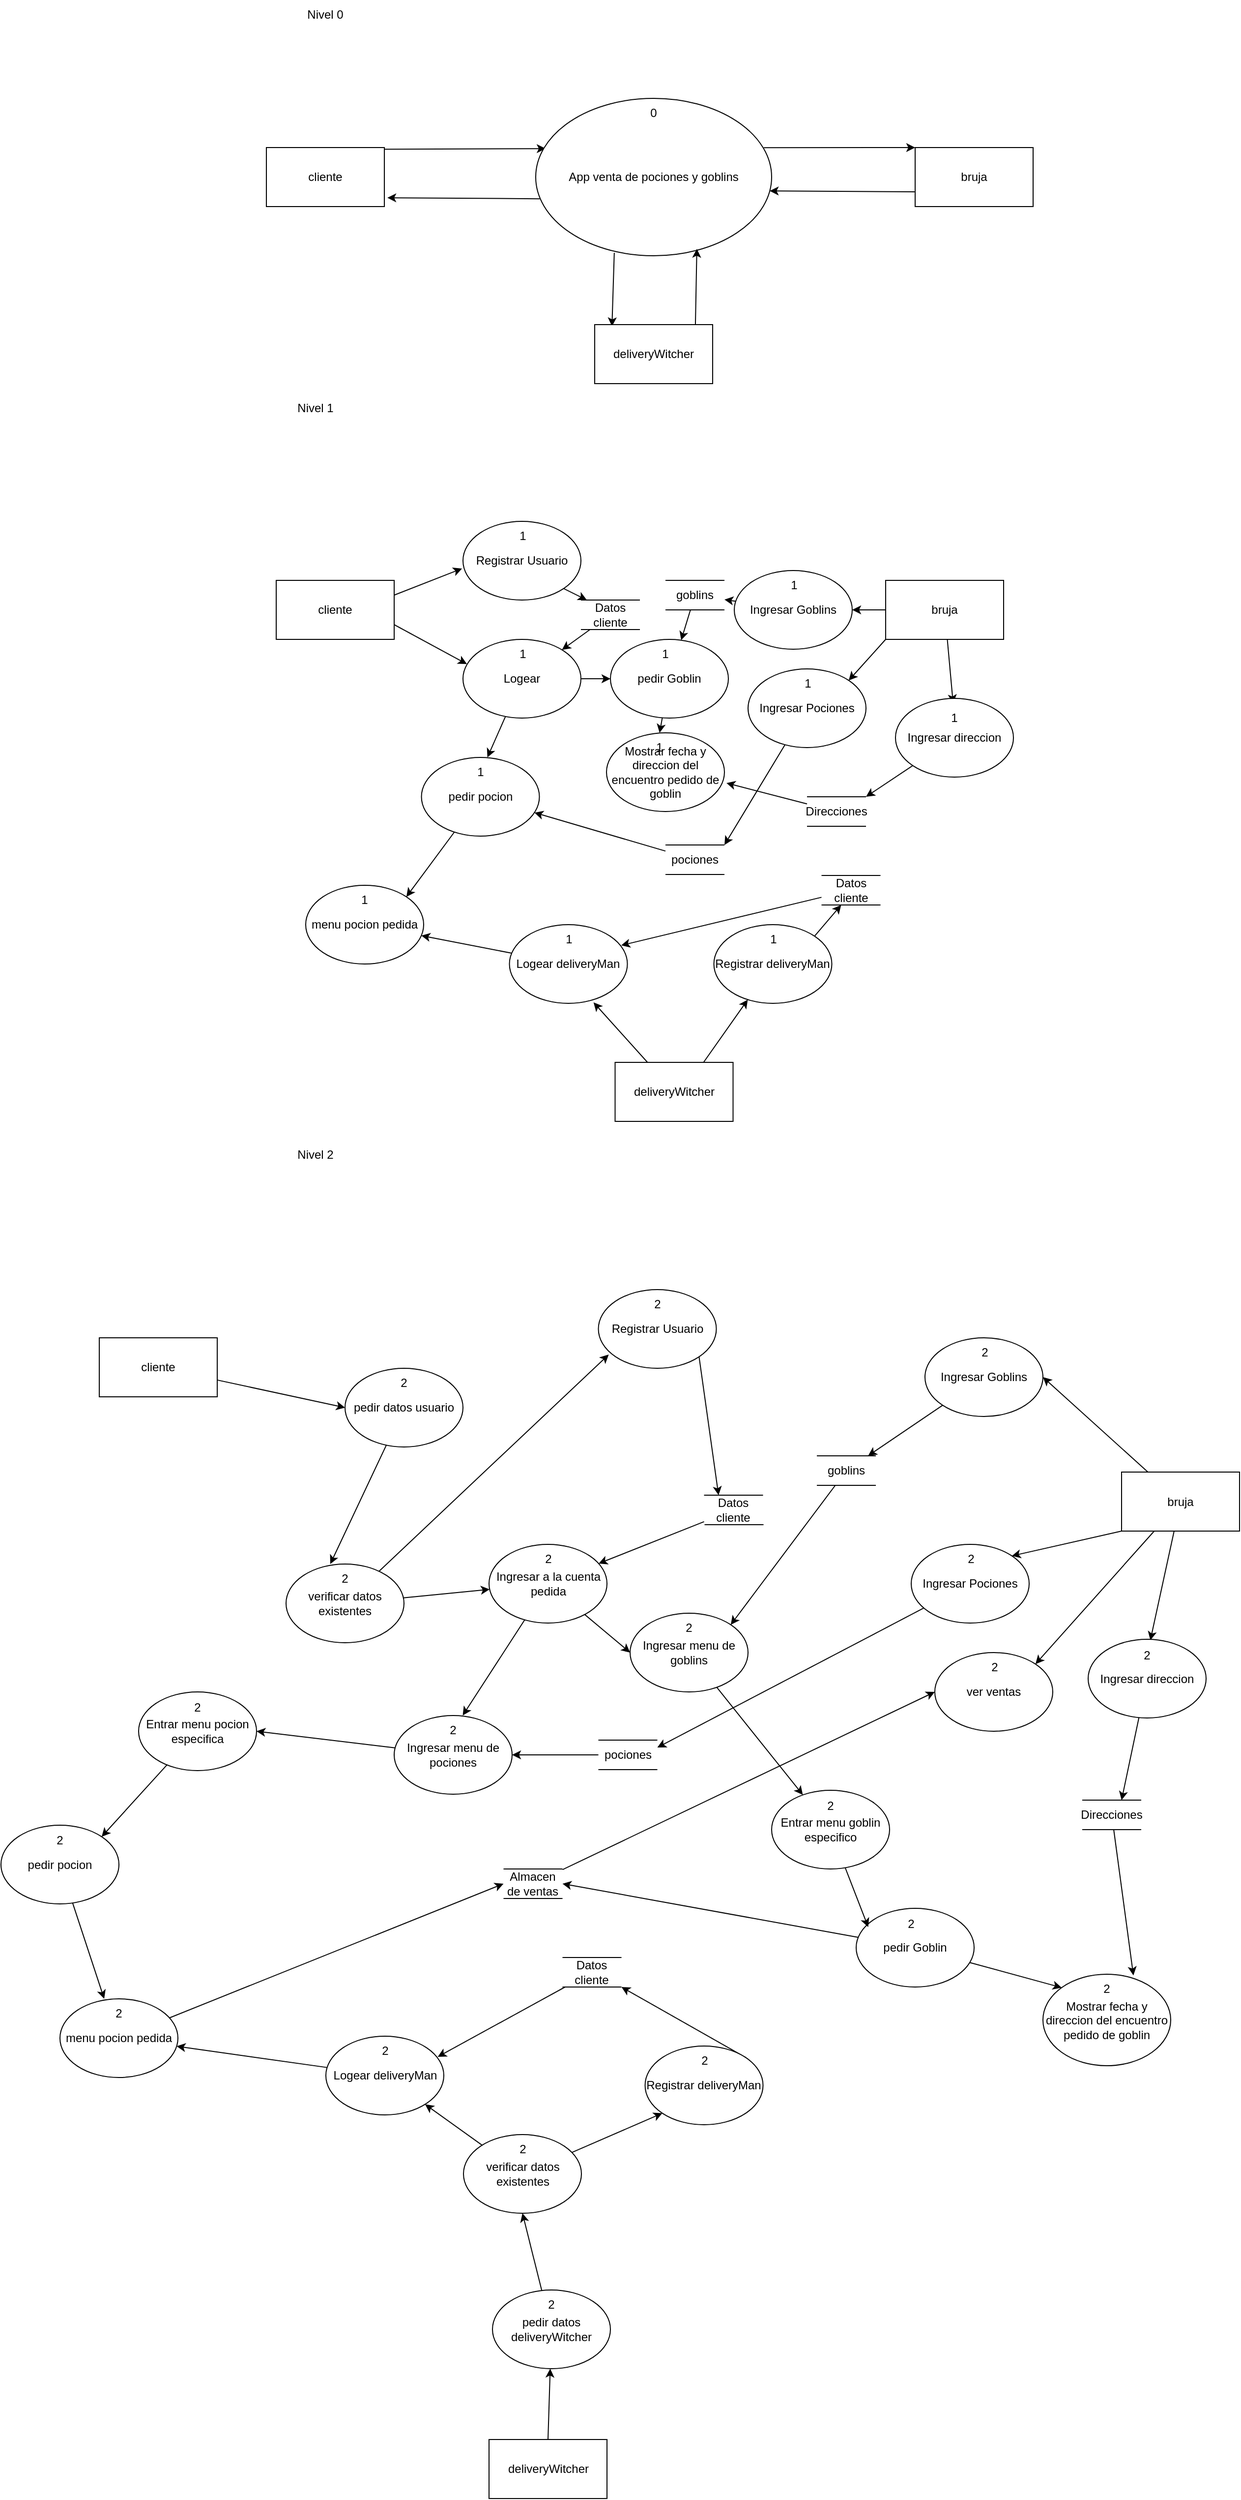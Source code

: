 <mxfile version="21.2.7" type="google">
  <diagram name="Página-1" id="naRKyLYHD9e2cEpr5YSD">
    <mxGraphModel grid="1" page="1" gridSize="10" guides="1" tooltips="1" connect="1" arrows="1" fold="1" pageScale="1" pageWidth="827" pageHeight="1169" math="0" shadow="0">
      <root>
        <mxCell id="0" />
        <mxCell id="1" parent="0" />
        <mxCell id="RkKNAKaTNYHvdlW9CVTC-5" style="rounded=0;orthogonalLoop=1;jettySize=auto;html=1;exitX=1;exitY=0;exitDx=0;exitDy=0;entryX=0.042;entryY=0.319;entryDx=0;entryDy=0;entryPerimeter=0;" edge="1" parent="1" target="RkKNAKaTNYHvdlW9CVTC-3">
          <mxGeometry relative="1" as="geometry">
            <mxPoint x="132.426" y="161.716" as="sourcePoint" />
          </mxGeometry>
        </mxCell>
        <mxCell id="RkKNAKaTNYHvdlW9CVTC-7" style="edgeStyle=none;rounded=0;orthogonalLoop=1;jettySize=auto;html=1;exitX=0.017;exitY=0.638;exitDx=0;exitDy=0;entryX=0.942;entryY=0.763;entryDx=0;entryDy=0;entryPerimeter=0;exitPerimeter=0;" edge="1" parent="1" source="RkKNAKaTNYHvdlW9CVTC-3">
          <mxGeometry relative="1" as="geometry">
            <mxPoint x="143.04" y="211.04" as="targetPoint" />
          </mxGeometry>
        </mxCell>
        <mxCell id="RkKNAKaTNYHvdlW9CVTC-14" style="edgeStyle=none;rounded=0;orthogonalLoop=1;jettySize=auto;html=1;exitX=0.333;exitY=0.981;exitDx=0;exitDy=0;entryX=0;entryY=0;entryDx=0;entryDy=0;exitPerimeter=0;" edge="1" parent="1" source="RkKNAKaTNYHvdlW9CVTC-3">
          <mxGeometry relative="1" as="geometry">
            <mxPoint x="371.574" y="341.716" as="targetPoint" />
          </mxGeometry>
        </mxCell>
        <mxCell id="RkKNAKaTNYHvdlW9CVTC-3" value="App venta de pociones y goblins" style="ellipse;whiteSpace=wrap;html=1;" vertex="1" parent="1">
          <mxGeometry x="294" y="110" width="240" height="160" as="geometry" />
        </mxCell>
        <mxCell id="RkKNAKaTNYHvdlW9CVTC-4" value="0" style="text;html=1;strokeColor=none;fillColor=none;align=center;verticalAlign=middle;whiteSpace=wrap;rounded=0;" vertex="1" parent="1">
          <mxGeometry x="384" y="110" width="60" height="30" as="geometry" />
        </mxCell>
        <mxCell id="RkKNAKaTNYHvdlW9CVTC-9" style="rounded=0;orthogonalLoop=1;jettySize=auto;html=1;entryX=0;entryY=0;entryDx=0;entryDy=0;exitX=0.967;exitY=0.313;exitDx=0;exitDy=0;exitPerimeter=0;" edge="1" parent="1" source="RkKNAKaTNYHvdlW9CVTC-3" target="RkKNAKaTNYHvdlW9CVTC-17">
          <mxGeometry relative="1" as="geometry">
            <mxPoint x="530" y="162" as="sourcePoint" />
            <mxPoint x="697.574" y="161.716" as="targetPoint" />
          </mxGeometry>
        </mxCell>
        <mxCell id="RkKNAKaTNYHvdlW9CVTC-10" style="edgeStyle=none;rounded=0;orthogonalLoop=1;jettySize=auto;html=1;exitX=0;exitY=0.75;exitDx=0;exitDy=0;entryX=0.992;entryY=0.588;entryDx=0;entryDy=0;entryPerimeter=0;" edge="1" parent="1" source="RkKNAKaTNYHvdlW9CVTC-17" target="RkKNAKaTNYHvdlW9CVTC-3">
          <mxGeometry relative="1" as="geometry">
            <mxPoint x="688.04" y="210" as="sourcePoint" />
            <mxPoint x="530" y="210" as="targetPoint" />
          </mxGeometry>
        </mxCell>
        <mxCell id="RkKNAKaTNYHvdlW9CVTC-11" value="Nivel 0" style="text;html=1;strokeColor=none;fillColor=none;align=center;verticalAlign=middle;whiteSpace=wrap;rounded=0;" vertex="1" parent="1">
          <mxGeometry x="50" y="10" width="60" height="30" as="geometry" />
        </mxCell>
        <mxCell id="RkKNAKaTNYHvdlW9CVTC-13" style="edgeStyle=none;rounded=0;orthogonalLoop=1;jettySize=auto;html=1;exitX=1;exitY=0;exitDx=0;exitDy=0;entryX=0.683;entryY=0.956;entryDx=0;entryDy=0;entryPerimeter=0;" edge="1" parent="1" target="RkKNAKaTNYHvdlW9CVTC-3">
          <mxGeometry relative="1" as="geometry">
            <mxPoint x="456.426" y="341.716" as="sourcePoint" />
          </mxGeometry>
        </mxCell>
        <mxCell id="RkKNAKaTNYHvdlW9CVTC-16" value="cliente" style="rounded=0;whiteSpace=wrap;html=1;" vertex="1" parent="1">
          <mxGeometry x="20" y="160" width="120" height="60" as="geometry" />
        </mxCell>
        <mxCell id="RkKNAKaTNYHvdlW9CVTC-17" value="bruja" style="rounded=0;whiteSpace=wrap;html=1;" vertex="1" parent="1">
          <mxGeometry x="680" y="160" width="120" height="60" as="geometry" />
        </mxCell>
        <mxCell id="RkKNAKaTNYHvdlW9CVTC-18" value="deliveryWitcher" style="rounded=0;whiteSpace=wrap;html=1;" vertex="1" parent="1">
          <mxGeometry x="354" y="340" width="120" height="60" as="geometry" />
        </mxCell>
        <mxCell id="RkKNAKaTNYHvdlW9CVTC-73" value="cliente" style="rounded=0;whiteSpace=wrap;html=1;" vertex="1" parent="1">
          <mxGeometry x="30" y="600" width="120" height="60" as="geometry" />
        </mxCell>
        <mxCell id="RkKNAKaTNYHvdlW9CVTC-74" value="Nivel 1" style="text;html=1;strokeColor=none;fillColor=none;align=center;verticalAlign=middle;whiteSpace=wrap;rounded=0;" vertex="1" parent="1">
          <mxGeometry x="40" y="410" width="60" height="30" as="geometry" />
        </mxCell>
        <mxCell id="RkKNAKaTNYHvdlW9CVTC-75" value="" style="edgeStyle=none;rounded=0;orthogonalLoop=1;jettySize=auto;html=1;entryX=1;entryY=0.5;entryDx=0;entryDy=0;" edge="1" parent="1" source="RkKNAKaTNYHvdlW9CVTC-76" target="RkKNAKaTNYHvdlW9CVTC-90">
          <mxGeometry relative="1" as="geometry" />
        </mxCell>
        <mxCell id="RkKNAKaTNYHvdlW9CVTC-118" style="edgeStyle=none;rounded=0;orthogonalLoop=1;jettySize=auto;html=1;exitX=0;exitY=1;exitDx=0;exitDy=0;entryX=1;entryY=0;entryDx=0;entryDy=0;" edge="1" parent="1" source="RkKNAKaTNYHvdlW9CVTC-76" target="RkKNAKaTNYHvdlW9CVTC-116">
          <mxGeometry relative="1" as="geometry" />
        </mxCell>
        <mxCell id="RkKNAKaTNYHvdlW9CVTC-208" value="" style="edgeStyle=none;rounded=0;orthogonalLoop=1;jettySize=auto;html=1;" edge="1" parent="1" source="RkKNAKaTNYHvdlW9CVTC-76" target="RkKNAKaTNYHvdlW9CVTC-207">
          <mxGeometry relative="1" as="geometry" />
        </mxCell>
        <mxCell id="RkKNAKaTNYHvdlW9CVTC-76" value="bruja" style="rounded=0;whiteSpace=wrap;html=1;" vertex="1" parent="1">
          <mxGeometry x="650" y="600" width="120" height="60" as="geometry" />
        </mxCell>
        <mxCell id="RkKNAKaTNYHvdlW9CVTC-77" value="" style="edgeStyle=none;rounded=0;orthogonalLoop=1;jettySize=auto;html=1;entryX=0.713;entryY=0.988;entryDx=0;entryDy=0;entryPerimeter=0;" edge="1" parent="1" source="RkKNAKaTNYHvdlW9CVTC-79" target="RkKNAKaTNYHvdlW9CVTC-106">
          <mxGeometry relative="1" as="geometry">
            <mxPoint x="434.75" y="1000" as="targetPoint" />
          </mxGeometry>
        </mxCell>
        <mxCell id="RkKNAKaTNYHvdlW9CVTC-78" style="edgeStyle=none;rounded=0;orthogonalLoop=1;jettySize=auto;html=1;exitX=0.75;exitY=0;exitDx=0;exitDy=0;" edge="1" parent="1" source="RkKNAKaTNYHvdlW9CVTC-79" target="RkKNAKaTNYHvdlW9CVTC-109">
          <mxGeometry relative="1" as="geometry" />
        </mxCell>
        <mxCell id="RkKNAKaTNYHvdlW9CVTC-79" value="deliveryWitcher" style="rounded=0;whiteSpace=wrap;html=1;" vertex="1" parent="1">
          <mxGeometry x="374.75" y="1090" width="120" height="60" as="geometry" />
        </mxCell>
        <mxCell id="RkKNAKaTNYHvdlW9CVTC-80" value="1" style="text;html=1;strokeColor=none;fillColor=none;align=center;verticalAlign=middle;whiteSpace=wrap;rounded=0;" vertex="1" parent="1">
          <mxGeometry x="246.5" y="590" width="60" height="30" as="geometry" />
        </mxCell>
        <mxCell id="RkKNAKaTNYHvdlW9CVTC-81" style="rounded=0;orthogonalLoop=1;jettySize=auto;html=1;exitX=1;exitY=0.25;exitDx=0;exitDy=0;entryX=-0.008;entryY=0.6;entryDx=0;entryDy=0;entryPerimeter=0;" edge="1" parent="1" target="RkKNAKaTNYHvdlW9CVTC-84">
          <mxGeometry relative="1" as="geometry">
            <mxPoint x="150" y="615" as="sourcePoint" />
          </mxGeometry>
        </mxCell>
        <mxCell id="RkKNAKaTNYHvdlW9CVTC-82" style="rounded=0;orthogonalLoop=1;jettySize=auto;html=1;exitX=1;exitY=0.75;exitDx=0;exitDy=0;entryX=0.033;entryY=0.313;entryDx=0;entryDy=0;entryPerimeter=0;strokeColor=default;" edge="1" parent="1" target="RkKNAKaTNYHvdlW9CVTC-87">
          <mxGeometry relative="1" as="geometry">
            <mxPoint x="150" y="645" as="sourcePoint" />
          </mxGeometry>
        </mxCell>
        <mxCell id="RkKNAKaTNYHvdlW9CVTC-83" style="edgeStyle=none;rounded=0;orthogonalLoop=1;jettySize=auto;html=1;exitX=1;exitY=1;exitDx=0;exitDy=0;" edge="1" parent="1" source="RkKNAKaTNYHvdlW9CVTC-84">
          <mxGeometry relative="1" as="geometry">
            <mxPoint x="346" y="620" as="targetPoint" />
          </mxGeometry>
        </mxCell>
        <mxCell id="RkKNAKaTNYHvdlW9CVTC-84" value="Registrar Usuario" style="ellipse;whiteSpace=wrap;html=1;rounded=0;" vertex="1" parent="1">
          <mxGeometry x="220" y="540" width="120" height="80" as="geometry" />
        </mxCell>
        <mxCell id="RkKNAKaTNYHvdlW9CVTC-85" value="1" style="text;html=1;strokeColor=none;fillColor=none;align=center;verticalAlign=middle;whiteSpace=wrap;rounded=0;" vertex="1" parent="1">
          <mxGeometry x="250.5" y="540" width="60" height="30" as="geometry" />
        </mxCell>
        <mxCell id="RkKNAKaTNYHvdlW9CVTC-86" value="" style="edgeStyle=none;rounded=0;orthogonalLoop=1;jettySize=auto;html=1;" edge="1" parent="1" source="RkKNAKaTNYHvdlW9CVTC-87" target="RkKNAKaTNYHvdlW9CVTC-97">
          <mxGeometry relative="1" as="geometry" />
        </mxCell>
        <mxCell id="RkKNAKaTNYHvdlW9CVTC-125" value="" style="edgeStyle=none;rounded=0;orthogonalLoop=1;jettySize=auto;html=1;" edge="1" parent="1" source="RkKNAKaTNYHvdlW9CVTC-87" target="RkKNAKaTNYHvdlW9CVTC-124">
          <mxGeometry relative="1" as="geometry" />
        </mxCell>
        <mxCell id="RkKNAKaTNYHvdlW9CVTC-87" value="Logear" style="ellipse;whiteSpace=wrap;html=1;rounded=0;" vertex="1" parent="1">
          <mxGeometry x="220" y="660" width="120" height="80" as="geometry" />
        </mxCell>
        <mxCell id="RkKNAKaTNYHvdlW9CVTC-88" value="1" style="text;html=1;strokeColor=none;fillColor=none;align=center;verticalAlign=middle;whiteSpace=wrap;rounded=0;" vertex="1" parent="1">
          <mxGeometry x="250.5" y="660" width="60" height="30" as="geometry" />
        </mxCell>
        <mxCell id="RkKNAKaTNYHvdlW9CVTC-89" value="" style="edgeStyle=none;rounded=0;orthogonalLoop=1;jettySize=auto;html=1;" edge="1" parent="1" source="RkKNAKaTNYHvdlW9CVTC-90" target="RkKNAKaTNYHvdlW9CVTC-99">
          <mxGeometry relative="1" as="geometry" />
        </mxCell>
        <mxCell id="RkKNAKaTNYHvdlW9CVTC-90" value="Ingresar Goblins" style="ellipse;whiteSpace=wrap;html=1;" vertex="1" parent="1">
          <mxGeometry x="496" y="590" width="120" height="80" as="geometry" />
        </mxCell>
        <mxCell id="RkKNAKaTNYHvdlW9CVTC-91" value="1" style="text;html=1;strokeColor=none;fillColor=none;align=center;verticalAlign=middle;whiteSpace=wrap;rounded=0;" vertex="1" parent="1">
          <mxGeometry x="526.5" y="590" width="60" height="30" as="geometry" />
        </mxCell>
        <mxCell id="RkKNAKaTNYHvdlW9CVTC-92" value="" style="edgeStyle=none;rounded=0;orthogonalLoop=1;jettySize=auto;html=1;" edge="1" parent="1" source="RkKNAKaTNYHvdlW9CVTC-93" target="RkKNAKaTNYHvdlW9CVTC-87">
          <mxGeometry relative="1" as="geometry" />
        </mxCell>
        <mxCell id="RkKNAKaTNYHvdlW9CVTC-93" value="Datos cliente" style="text;html=1;strokeColor=none;fillColor=none;align=center;verticalAlign=middle;whiteSpace=wrap;rounded=0;" vertex="1" parent="1">
          <mxGeometry x="340" y="620" width="60" height="30" as="geometry" />
        </mxCell>
        <mxCell id="RkKNAKaTNYHvdlW9CVTC-94" value="" style="endArrow=none;html=1;rounded=0;entryX=1;entryY=0;entryDx=0;entryDy=0;exitX=0;exitY=0;exitDx=0;exitDy=0;" edge="1" parent="1" source="RkKNAKaTNYHvdlW9CVTC-93" target="RkKNAKaTNYHvdlW9CVTC-93">
          <mxGeometry width="50" height="50" relative="1" as="geometry">
            <mxPoint x="320" y="740" as="sourcePoint" />
            <mxPoint x="370" y="690" as="targetPoint" />
          </mxGeometry>
        </mxCell>
        <mxCell id="RkKNAKaTNYHvdlW9CVTC-95" value="" style="endArrow=none;html=1;rounded=0;entryX=1;entryY=0;entryDx=0;entryDy=0;exitX=0;exitY=0;exitDx=0;exitDy=0;" edge="1" parent="1">
          <mxGeometry width="50" height="50" relative="1" as="geometry">
            <mxPoint x="340" y="650" as="sourcePoint" />
            <mxPoint x="400" y="650" as="targetPoint" />
          </mxGeometry>
        </mxCell>
        <mxCell id="RkKNAKaTNYHvdlW9CVTC-96" value="" style="edgeStyle=none;rounded=0;orthogonalLoop=1;jettySize=auto;html=1;entryX=0.5;entryY=0;entryDx=0;entryDy=0;" edge="1" parent="1" source="RkKNAKaTNYHvdlW9CVTC-97" target="RkKNAKaTNYHvdlW9CVTC-121">
          <mxGeometry relative="1" as="geometry">
            <mxPoint x="435" y="780" as="targetPoint" />
          </mxGeometry>
        </mxCell>
        <mxCell id="RkKNAKaTNYHvdlW9CVTC-97" value="pedir Goblin" style="ellipse;whiteSpace=wrap;html=1;" vertex="1" parent="1">
          <mxGeometry x="370" y="660" width="120" height="80" as="geometry" />
        </mxCell>
        <mxCell id="RkKNAKaTNYHvdlW9CVTC-98" value="" style="edgeStyle=none;rounded=0;orthogonalLoop=1;jettySize=auto;html=1;" edge="1" parent="1" source="RkKNAKaTNYHvdlW9CVTC-99" target="RkKNAKaTNYHvdlW9CVTC-97">
          <mxGeometry relative="1" as="geometry" />
        </mxCell>
        <mxCell id="RkKNAKaTNYHvdlW9CVTC-99" value="goblins" style="text;html=1;strokeColor=none;fillColor=none;align=center;verticalAlign=middle;whiteSpace=wrap;rounded=0;" vertex="1" parent="1">
          <mxGeometry x="426" y="600" width="60" height="30" as="geometry" />
        </mxCell>
        <mxCell id="RkKNAKaTNYHvdlW9CVTC-100" value="" style="endArrow=none;html=1;rounded=0;entryX=1;entryY=0;entryDx=0;entryDy=0;exitX=0;exitY=0;exitDx=0;exitDy=0;" edge="1" parent="1" source="RkKNAKaTNYHvdlW9CVTC-99" target="RkKNAKaTNYHvdlW9CVTC-99">
          <mxGeometry width="50" height="50" relative="1" as="geometry">
            <mxPoint x="406" y="720" as="sourcePoint" />
            <mxPoint x="456" y="670" as="targetPoint" />
          </mxGeometry>
        </mxCell>
        <mxCell id="RkKNAKaTNYHvdlW9CVTC-101" value="" style="endArrow=none;html=1;rounded=0;entryX=1;entryY=0;entryDx=0;entryDy=0;exitX=0;exitY=0;exitDx=0;exitDy=0;" edge="1" parent="1">
          <mxGeometry width="50" height="50" relative="1" as="geometry">
            <mxPoint x="426" y="630" as="sourcePoint" />
            <mxPoint x="486" y="630" as="targetPoint" />
          </mxGeometry>
        </mxCell>
        <mxCell id="RkKNAKaTNYHvdlW9CVTC-102" value="menu pocion pedida" style="ellipse;whiteSpace=wrap;html=1;" vertex="1" parent="1">
          <mxGeometry x="60" y="910" width="120" height="80" as="geometry" />
        </mxCell>
        <mxCell id="RkKNAKaTNYHvdlW9CVTC-103" value="1" style="text;html=1;strokeColor=none;fillColor=none;align=center;verticalAlign=middle;whiteSpace=wrap;rounded=0;" vertex="1" parent="1">
          <mxGeometry x="396" y="660" width="60" height="30" as="geometry" />
        </mxCell>
        <mxCell id="RkKNAKaTNYHvdlW9CVTC-104" value="1" style="text;html=1;strokeColor=none;fillColor=none;align=center;verticalAlign=middle;whiteSpace=wrap;rounded=0;" vertex="1" parent="1">
          <mxGeometry x="90" y="910" width="60" height="30" as="geometry" />
        </mxCell>
        <mxCell id="RkKNAKaTNYHvdlW9CVTC-127" value="" style="edgeStyle=none;rounded=0;orthogonalLoop=1;jettySize=auto;html=1;" edge="1" parent="1" source="RkKNAKaTNYHvdlW9CVTC-106" target="RkKNAKaTNYHvdlW9CVTC-102">
          <mxGeometry relative="1" as="geometry" />
        </mxCell>
        <mxCell id="RkKNAKaTNYHvdlW9CVTC-106" value="Logear deliveryMan" style="ellipse;whiteSpace=wrap;html=1;rounded=0;" vertex="1" parent="1">
          <mxGeometry x="267.25" y="950" width="120" height="80" as="geometry" />
        </mxCell>
        <mxCell id="RkKNAKaTNYHvdlW9CVTC-107" value="1" style="text;html=1;strokeColor=none;fillColor=none;align=center;verticalAlign=middle;whiteSpace=wrap;rounded=0;" vertex="1" parent="1">
          <mxGeometry x="297.75" y="950" width="60" height="30" as="geometry" />
        </mxCell>
        <mxCell id="RkKNAKaTNYHvdlW9CVTC-108" style="edgeStyle=none;rounded=0;orthogonalLoop=1;jettySize=auto;html=1;exitX=1;exitY=0;exitDx=0;exitDy=0;" edge="1" parent="1" source="RkKNAKaTNYHvdlW9CVTC-109">
          <mxGeometry relative="1" as="geometry">
            <mxPoint x="604.75" y="930" as="targetPoint" />
          </mxGeometry>
        </mxCell>
        <mxCell id="RkKNAKaTNYHvdlW9CVTC-109" value="Registrar deliveryMan" style="ellipse;whiteSpace=wrap;html=1;rounded=0;" vertex="1" parent="1">
          <mxGeometry x="475.25" y="950" width="120" height="80" as="geometry" />
        </mxCell>
        <mxCell id="RkKNAKaTNYHvdlW9CVTC-110" value="1" style="text;html=1;strokeColor=none;fillColor=none;align=center;verticalAlign=middle;whiteSpace=wrap;rounded=0;" vertex="1" parent="1">
          <mxGeometry x="505.75" y="950" width="60" height="30" as="geometry" />
        </mxCell>
        <mxCell id="RkKNAKaTNYHvdlW9CVTC-111" value="" style="edgeStyle=none;rounded=0;orthogonalLoop=1;jettySize=auto;html=1;entryX=0.948;entryY=0.263;entryDx=0;entryDy=0;entryPerimeter=0;" edge="1" parent="1" source="RkKNAKaTNYHvdlW9CVTC-112" target="RkKNAKaTNYHvdlW9CVTC-106">
          <mxGeometry relative="1" as="geometry" />
        </mxCell>
        <mxCell id="RkKNAKaTNYHvdlW9CVTC-112" value="Datos cliente" style="text;html=1;strokeColor=none;fillColor=none;align=center;verticalAlign=middle;whiteSpace=wrap;rounded=0;" vertex="1" parent="1">
          <mxGeometry x="584.75" y="900" width="60" height="30" as="geometry" />
        </mxCell>
        <mxCell id="RkKNAKaTNYHvdlW9CVTC-113" value="" style="endArrow=none;html=1;rounded=0;entryX=1;entryY=0;entryDx=0;entryDy=0;exitX=0;exitY=0;exitDx=0;exitDy=0;" edge="1" parent="1" source="RkKNAKaTNYHvdlW9CVTC-112" target="RkKNAKaTNYHvdlW9CVTC-112">
          <mxGeometry width="50" height="50" relative="1" as="geometry">
            <mxPoint x="564.75" y="1020" as="sourcePoint" />
            <mxPoint x="614.75" y="970" as="targetPoint" />
          </mxGeometry>
        </mxCell>
        <mxCell id="RkKNAKaTNYHvdlW9CVTC-114" value="" style="endArrow=none;html=1;rounded=0;entryX=1;entryY=0;entryDx=0;entryDy=0;exitX=0;exitY=0;exitDx=0;exitDy=0;" edge="1" parent="1">
          <mxGeometry width="50" height="50" relative="1" as="geometry">
            <mxPoint x="584.75" y="930" as="sourcePoint" />
            <mxPoint x="644.75" y="930" as="targetPoint" />
          </mxGeometry>
        </mxCell>
        <mxCell id="RkKNAKaTNYHvdlW9CVTC-131" style="edgeStyle=none;rounded=0;orthogonalLoop=1;jettySize=auto;html=1;entryX=1;entryY=0;entryDx=0;entryDy=0;" edge="1" parent="1" source="RkKNAKaTNYHvdlW9CVTC-116" target="RkKNAKaTNYHvdlW9CVTC-128">
          <mxGeometry relative="1" as="geometry" />
        </mxCell>
        <mxCell id="RkKNAKaTNYHvdlW9CVTC-116" value="Ingresar Pociones" style="ellipse;whiteSpace=wrap;html=1;" vertex="1" parent="1">
          <mxGeometry x="510" y="690" width="120" height="80" as="geometry" />
        </mxCell>
        <mxCell id="RkKNAKaTNYHvdlW9CVTC-117" value="1" style="text;html=1;strokeColor=none;fillColor=none;align=center;verticalAlign=middle;whiteSpace=wrap;rounded=0;" vertex="1" parent="1">
          <mxGeometry x="540.5" y="690" width="60" height="30" as="geometry" />
        </mxCell>
        <mxCell id="RkKNAKaTNYHvdlW9CVTC-120" value="Mostrar fecha y direccion del encuentro pedido de goblin" style="ellipse;whiteSpace=wrap;html=1;" vertex="1" parent="1">
          <mxGeometry x="366" y="755" width="120" height="80" as="geometry" />
        </mxCell>
        <mxCell id="RkKNAKaTNYHvdlW9CVTC-121" value="1" style="text;html=1;strokeColor=none;fillColor=none;align=center;verticalAlign=middle;whiteSpace=wrap;rounded=0;" vertex="1" parent="1">
          <mxGeometry x="390" y="755" width="60" height="30" as="geometry" />
        </mxCell>
        <mxCell id="RkKNAKaTNYHvdlW9CVTC-126" value="" style="edgeStyle=none;rounded=0;orthogonalLoop=1;jettySize=auto;html=1;entryX=1;entryY=0;entryDx=0;entryDy=0;" edge="1" parent="1" source="RkKNAKaTNYHvdlW9CVTC-123" target="RkKNAKaTNYHvdlW9CVTC-102">
          <mxGeometry relative="1" as="geometry" />
        </mxCell>
        <mxCell id="RkKNAKaTNYHvdlW9CVTC-123" value="pedir pocion" style="ellipse;whiteSpace=wrap;html=1;" vertex="1" parent="1">
          <mxGeometry x="177.75" y="780" width="120" height="80" as="geometry" />
        </mxCell>
        <mxCell id="RkKNAKaTNYHvdlW9CVTC-124" value="1" style="text;html=1;strokeColor=none;fillColor=none;align=center;verticalAlign=middle;whiteSpace=wrap;rounded=0;" vertex="1" parent="1">
          <mxGeometry x="208.25" y="780" width="60" height="30" as="geometry" />
        </mxCell>
        <mxCell id="RkKNAKaTNYHvdlW9CVTC-132" style="edgeStyle=none;rounded=0;orthogonalLoop=1;jettySize=auto;html=1;" edge="1" parent="1" source="RkKNAKaTNYHvdlW9CVTC-128" target="RkKNAKaTNYHvdlW9CVTC-123">
          <mxGeometry relative="1" as="geometry" />
        </mxCell>
        <mxCell id="RkKNAKaTNYHvdlW9CVTC-128" value="pociones" style="text;html=1;strokeColor=none;fillColor=none;align=center;verticalAlign=middle;whiteSpace=wrap;rounded=0;" vertex="1" parent="1">
          <mxGeometry x="426" y="869" width="60" height="30" as="geometry" />
        </mxCell>
        <mxCell id="RkKNAKaTNYHvdlW9CVTC-129" value="" style="endArrow=none;html=1;rounded=0;entryX=1;entryY=0;entryDx=0;entryDy=0;exitX=0;exitY=0;exitDx=0;exitDy=0;" edge="1" parent="1" source="RkKNAKaTNYHvdlW9CVTC-128" target="RkKNAKaTNYHvdlW9CVTC-128">
          <mxGeometry width="50" height="50" relative="1" as="geometry">
            <mxPoint x="406" y="989" as="sourcePoint" />
            <mxPoint x="456" y="939" as="targetPoint" />
          </mxGeometry>
        </mxCell>
        <mxCell id="RkKNAKaTNYHvdlW9CVTC-130" value="" style="endArrow=none;html=1;rounded=0;entryX=1;entryY=0;entryDx=0;entryDy=0;exitX=0;exitY=0;exitDx=0;exitDy=0;" edge="1" parent="1">
          <mxGeometry width="50" height="50" relative="1" as="geometry">
            <mxPoint x="426" y="899" as="sourcePoint" />
            <mxPoint x="486" y="899" as="targetPoint" />
          </mxGeometry>
        </mxCell>
        <mxCell id="RkKNAKaTNYHvdlW9CVTC-196" style="edgeStyle=none;rounded=0;orthogonalLoop=1;jettySize=auto;html=1;entryX=0;entryY=0.5;entryDx=0;entryDy=0;" edge="1" parent="1" source="RkKNAKaTNYHvdlW9CVTC-133" target="RkKNAKaTNYHvdlW9CVTC-189">
          <mxGeometry relative="1" as="geometry" />
        </mxCell>
        <mxCell id="RkKNAKaTNYHvdlW9CVTC-133" value="cliente" style="rounded=0;whiteSpace=wrap;html=1;" vertex="1" parent="1">
          <mxGeometry x="-150" y="1370" width="120" height="60" as="geometry" />
        </mxCell>
        <mxCell id="RkKNAKaTNYHvdlW9CVTC-134" value="Nivel 2" style="text;html=1;strokeColor=none;fillColor=none;align=center;verticalAlign=middle;whiteSpace=wrap;rounded=0;" vertex="1" parent="1">
          <mxGeometry x="40" y="1169" width="60" height="30" as="geometry" />
        </mxCell>
        <mxCell id="RkKNAKaTNYHvdlW9CVTC-135" value="" style="edgeStyle=none;rounded=0;orthogonalLoop=1;jettySize=auto;html=1;entryX=1;entryY=0.5;entryDx=0;entryDy=0;" edge="1" parent="1" source="RkKNAKaTNYHvdlW9CVTC-137" target="RkKNAKaTNYHvdlW9CVTC-152">
          <mxGeometry relative="1" as="geometry" />
        </mxCell>
        <mxCell id="RkKNAKaTNYHvdlW9CVTC-136" style="edgeStyle=none;rounded=0;orthogonalLoop=1;jettySize=auto;html=1;exitX=0;exitY=1;exitDx=0;exitDy=0;entryX=1;entryY=0;entryDx=0;entryDy=0;" edge="1" parent="1" source="RkKNAKaTNYHvdlW9CVTC-137" target="RkKNAKaTNYHvdlW9CVTC-178">
          <mxGeometry relative="1" as="geometry" />
        </mxCell>
        <mxCell id="RkKNAKaTNYHvdlW9CVTC-205" value="" style="edgeStyle=none;rounded=0;orthogonalLoop=1;jettySize=auto;html=1;" edge="1" parent="1" source="RkKNAKaTNYHvdlW9CVTC-137" target="RkKNAKaTNYHvdlW9CVTC-204">
          <mxGeometry relative="1" as="geometry" />
        </mxCell>
        <mxCell id="RkKNAKaTNYHvdlW9CVTC-246" style="edgeStyle=none;rounded=0;orthogonalLoop=1;jettySize=auto;html=1;entryX=1;entryY=0;entryDx=0;entryDy=0;" edge="1" parent="1" source="RkKNAKaTNYHvdlW9CVTC-137" target="RkKNAKaTNYHvdlW9CVTC-243">
          <mxGeometry relative="1" as="geometry" />
        </mxCell>
        <mxCell id="RkKNAKaTNYHvdlW9CVTC-137" value="bruja" style="rounded=0;whiteSpace=wrap;html=1;" vertex="1" parent="1">
          <mxGeometry x="890" y="1506.5" width="120" height="60" as="geometry" />
        </mxCell>
        <mxCell id="RkKNAKaTNYHvdlW9CVTC-139" style="edgeStyle=none;rounded=0;orthogonalLoop=1;jettySize=auto;html=1;exitX=0.5;exitY=0;exitDx=0;exitDy=0;" edge="1" parent="1" source="RkKNAKaTNYHvdlW9CVTC-140" target="RkKNAKaTNYHvdlW9CVTC-230">
          <mxGeometry relative="1" as="geometry" />
        </mxCell>
        <mxCell id="RkKNAKaTNYHvdlW9CVTC-140" value="deliveryWitcher" style="rounded=0;whiteSpace=wrap;html=1;" vertex="1" parent="1">
          <mxGeometry x="246.5" y="2490" width="120" height="60" as="geometry" />
        </mxCell>
        <mxCell id="RkKNAKaTNYHvdlW9CVTC-144" style="edgeStyle=none;rounded=0;orthogonalLoop=1;jettySize=auto;html=1;exitX=1;exitY=1;exitDx=0;exitDy=0;" edge="1" parent="1" source="RkKNAKaTNYHvdlW9CVTC-145">
          <mxGeometry relative="1" as="geometry">
            <mxPoint x="480" y="1530" as="targetPoint" />
          </mxGeometry>
        </mxCell>
        <mxCell id="RkKNAKaTNYHvdlW9CVTC-145" value="Registrar Usuario" style="ellipse;whiteSpace=wrap;html=1;rounded=0;" vertex="1" parent="1">
          <mxGeometry x="357.75" y="1321" width="120" height="80" as="geometry" />
        </mxCell>
        <mxCell id="RkKNAKaTNYHvdlW9CVTC-146" value="2" style="text;html=1;strokeColor=none;fillColor=none;align=center;verticalAlign=middle;whiteSpace=wrap;rounded=0;" vertex="1" parent="1">
          <mxGeometry x="387.75" y="1321" width="60" height="30" as="geometry" />
        </mxCell>
        <mxCell id="RkKNAKaTNYHvdlW9CVTC-147" value="" style="edgeStyle=none;rounded=0;orthogonalLoop=1;jettySize=auto;html=1;entryX=0;entryY=0.5;entryDx=0;entryDy=0;" edge="1" parent="1" source="RkKNAKaTNYHvdlW9CVTC-149" target="RkKNAKaTNYHvdlW9CVTC-201">
          <mxGeometry relative="1" as="geometry" />
        </mxCell>
        <mxCell id="RkKNAKaTNYHvdlW9CVTC-200" value="" style="edgeStyle=none;rounded=0;orthogonalLoop=1;jettySize=auto;html=1;" edge="1" parent="1" source="RkKNAKaTNYHvdlW9CVTC-149" target="RkKNAKaTNYHvdlW9CVTC-198">
          <mxGeometry relative="1" as="geometry" />
        </mxCell>
        <mxCell id="RkKNAKaTNYHvdlW9CVTC-149" value="Ingresar a la cuenta pedida" style="ellipse;whiteSpace=wrap;html=1;rounded=0;" vertex="1" parent="1">
          <mxGeometry x="246.5" y="1580" width="120" height="80" as="geometry" />
        </mxCell>
        <mxCell id="RkKNAKaTNYHvdlW9CVTC-150" value="2" style="text;html=1;strokeColor=none;fillColor=none;align=center;verticalAlign=middle;whiteSpace=wrap;rounded=0;" vertex="1" parent="1">
          <mxGeometry x="276.5" y="1580" width="60" height="30" as="geometry" />
        </mxCell>
        <mxCell id="RkKNAKaTNYHvdlW9CVTC-151" value="" style="edgeStyle=none;rounded=0;orthogonalLoop=1;jettySize=auto;html=1;" edge="1" parent="1" source="RkKNAKaTNYHvdlW9CVTC-152" target="RkKNAKaTNYHvdlW9CVTC-161">
          <mxGeometry relative="1" as="geometry" />
        </mxCell>
        <mxCell id="RkKNAKaTNYHvdlW9CVTC-152" value="Ingresar Goblins" style="ellipse;whiteSpace=wrap;html=1;" vertex="1" parent="1">
          <mxGeometry x="690" y="1370" width="120" height="80" as="geometry" />
        </mxCell>
        <mxCell id="RkKNAKaTNYHvdlW9CVTC-153" value="2" style="text;html=1;strokeColor=none;fillColor=none;align=center;verticalAlign=middle;whiteSpace=wrap;rounded=0;" vertex="1" parent="1">
          <mxGeometry x="720.5" y="1370" width="60" height="30" as="geometry" />
        </mxCell>
        <mxCell id="RkKNAKaTNYHvdlW9CVTC-154" value="" style="edgeStyle=none;rounded=0;orthogonalLoop=1;jettySize=auto;html=1;" edge="1" parent="1" source="RkKNAKaTNYHvdlW9CVTC-155" target="RkKNAKaTNYHvdlW9CVTC-149">
          <mxGeometry relative="1" as="geometry" />
        </mxCell>
        <mxCell id="RkKNAKaTNYHvdlW9CVTC-155" value="Datos cliente" style="text;html=1;strokeColor=none;fillColor=none;align=center;verticalAlign=middle;whiteSpace=wrap;rounded=0;" vertex="1" parent="1">
          <mxGeometry x="465.25" y="1530" width="60" height="30" as="geometry" />
        </mxCell>
        <mxCell id="RkKNAKaTNYHvdlW9CVTC-156" value="" style="endArrow=none;html=1;rounded=0;entryX=1;entryY=0;entryDx=0;entryDy=0;exitX=0;exitY=0;exitDx=0;exitDy=0;" edge="1" parent="1" source="RkKNAKaTNYHvdlW9CVTC-155" target="RkKNAKaTNYHvdlW9CVTC-155">
          <mxGeometry width="50" height="50" relative="1" as="geometry">
            <mxPoint x="390" y="1550" as="sourcePoint" />
            <mxPoint x="440" y="1500" as="targetPoint" />
          </mxGeometry>
        </mxCell>
        <mxCell id="RkKNAKaTNYHvdlW9CVTC-157" value="" style="endArrow=none;html=1;rounded=0;entryX=1;entryY=0;entryDx=0;entryDy=0;exitX=0;exitY=0;exitDx=0;exitDy=0;" edge="1" parent="1">
          <mxGeometry width="50" height="50" relative="1" as="geometry">
            <mxPoint x="465.75" y="1560" as="sourcePoint" />
            <mxPoint x="525.75" y="1560" as="targetPoint" />
          </mxGeometry>
        </mxCell>
        <mxCell id="RkKNAKaTNYHvdlW9CVTC-158" value="" style="edgeStyle=none;rounded=0;orthogonalLoop=1;jettySize=auto;html=1;entryX=0;entryY=0;entryDx=0;entryDy=0;" edge="1" parent="1" source="RkKNAKaTNYHvdlW9CVTC-159" target="RkKNAKaTNYHvdlW9CVTC-180">
          <mxGeometry relative="1" as="geometry">
            <mxPoint x="713.75" y="2010" as="targetPoint" />
          </mxGeometry>
        </mxCell>
        <mxCell id="RkKNAKaTNYHvdlW9CVTC-240" style="edgeStyle=none;rounded=0;orthogonalLoop=1;jettySize=auto;html=1;entryX=1;entryY=0.5;entryDx=0;entryDy=0;" edge="1" parent="1" source="RkKNAKaTNYHvdlW9CVTC-159" target="RkKNAKaTNYHvdlW9CVTC-237">
          <mxGeometry relative="1" as="geometry" />
        </mxCell>
        <mxCell id="RkKNAKaTNYHvdlW9CVTC-159" value="pedir Goblin" style="ellipse;whiteSpace=wrap;html=1;" vertex="1" parent="1">
          <mxGeometry x="620" y="1950" width="120" height="80" as="geometry" />
        </mxCell>
        <mxCell id="RkKNAKaTNYHvdlW9CVTC-160" value="" style="edgeStyle=none;rounded=0;orthogonalLoop=1;jettySize=auto;html=1;entryX=1;entryY=0;entryDx=0;entryDy=0;" edge="1" parent="1" source="RkKNAKaTNYHvdlW9CVTC-161" target="RkKNAKaTNYHvdlW9CVTC-201">
          <mxGeometry relative="1" as="geometry" />
        </mxCell>
        <mxCell id="RkKNAKaTNYHvdlW9CVTC-161" value="goblins" style="text;html=1;strokeColor=none;fillColor=none;align=center;verticalAlign=middle;whiteSpace=wrap;rounded=0;" vertex="1" parent="1">
          <mxGeometry x="580" y="1490" width="60" height="30" as="geometry" />
        </mxCell>
        <mxCell id="RkKNAKaTNYHvdlW9CVTC-162" value="" style="endArrow=none;html=1;rounded=0;entryX=1;entryY=0;entryDx=0;entryDy=0;exitX=0;exitY=0;exitDx=0;exitDy=0;" edge="1" parent="1" source="RkKNAKaTNYHvdlW9CVTC-161" target="RkKNAKaTNYHvdlW9CVTC-161">
          <mxGeometry width="50" height="50" relative="1" as="geometry">
            <mxPoint x="560" y="1610" as="sourcePoint" />
            <mxPoint x="610" y="1560" as="targetPoint" />
          </mxGeometry>
        </mxCell>
        <mxCell id="RkKNAKaTNYHvdlW9CVTC-163" value="" style="endArrow=none;html=1;rounded=0;entryX=1;entryY=0;entryDx=0;entryDy=0;exitX=0;exitY=0;exitDx=0;exitDy=0;" edge="1" parent="1">
          <mxGeometry width="50" height="50" relative="1" as="geometry">
            <mxPoint x="580" y="1520" as="sourcePoint" />
            <mxPoint x="640" y="1520" as="targetPoint" />
          </mxGeometry>
        </mxCell>
        <mxCell id="RkKNAKaTNYHvdlW9CVTC-241" style="edgeStyle=none;rounded=0;orthogonalLoop=1;jettySize=auto;html=1;entryX=0;entryY=0.5;entryDx=0;entryDy=0;" edge="1" parent="1" source="RkKNAKaTNYHvdlW9CVTC-164" target="RkKNAKaTNYHvdlW9CVTC-237">
          <mxGeometry relative="1" as="geometry" />
        </mxCell>
        <mxCell id="RkKNAKaTNYHvdlW9CVTC-164" value="menu pocion pedida" style="ellipse;whiteSpace=wrap;html=1;" vertex="1" parent="1">
          <mxGeometry x="-190" y="2042" width="120" height="80" as="geometry" />
        </mxCell>
        <mxCell id="RkKNAKaTNYHvdlW9CVTC-165" value="2" style="text;html=1;strokeColor=none;fillColor=none;align=center;verticalAlign=middle;whiteSpace=wrap;rounded=0;" vertex="1" parent="1">
          <mxGeometry x="646" y="1950" width="60" height="31" as="geometry" />
        </mxCell>
        <mxCell id="RkKNAKaTNYHvdlW9CVTC-166" value="2" style="text;html=1;strokeColor=none;fillColor=none;align=center;verticalAlign=middle;whiteSpace=wrap;rounded=0;" vertex="1" parent="1">
          <mxGeometry x="-160" y="2042" width="60" height="30" as="geometry" />
        </mxCell>
        <mxCell id="RkKNAKaTNYHvdlW9CVTC-167" value="" style="edgeStyle=none;rounded=0;orthogonalLoop=1;jettySize=auto;html=1;" edge="1" parent="1" source="RkKNAKaTNYHvdlW9CVTC-168" target="RkKNAKaTNYHvdlW9CVTC-164">
          <mxGeometry relative="1" as="geometry" />
        </mxCell>
        <mxCell id="RkKNAKaTNYHvdlW9CVTC-168" value="Logear deliveryMan" style="ellipse;whiteSpace=wrap;html=1;rounded=0;" vertex="1" parent="1">
          <mxGeometry x="80.5" y="2080" width="120" height="80" as="geometry" />
        </mxCell>
        <mxCell id="RkKNAKaTNYHvdlW9CVTC-169" value="2" style="text;html=1;strokeColor=none;fillColor=none;align=center;verticalAlign=middle;whiteSpace=wrap;rounded=0;" vertex="1" parent="1">
          <mxGeometry x="111" y="2080" width="60" height="30" as="geometry" />
        </mxCell>
        <mxCell id="RkKNAKaTNYHvdlW9CVTC-170" style="edgeStyle=none;rounded=0;orthogonalLoop=1;jettySize=auto;html=1;exitX=1;exitY=0;exitDx=0;exitDy=0;entryX=1;entryY=1;entryDx=0;entryDy=0;" edge="1" parent="1" source="RkKNAKaTNYHvdlW9CVTC-171" target="RkKNAKaTNYHvdlW9CVTC-174">
          <mxGeometry relative="1" as="geometry">
            <mxPoint x="534.75" y="2070" as="targetPoint" />
          </mxGeometry>
        </mxCell>
        <mxCell id="RkKNAKaTNYHvdlW9CVTC-171" value="Registrar deliveryMan" style="ellipse;whiteSpace=wrap;html=1;rounded=0;" vertex="1" parent="1">
          <mxGeometry x="405.25" y="2090" width="120" height="80" as="geometry" />
        </mxCell>
        <mxCell id="RkKNAKaTNYHvdlW9CVTC-172" value="2" style="text;html=1;strokeColor=none;fillColor=none;align=center;verticalAlign=middle;whiteSpace=wrap;rounded=0;" vertex="1" parent="1">
          <mxGeometry x="435.75" y="2090" width="60" height="30" as="geometry" />
        </mxCell>
        <mxCell id="RkKNAKaTNYHvdlW9CVTC-173" value="" style="edgeStyle=none;rounded=0;orthogonalLoop=1;jettySize=auto;html=1;entryX=0.948;entryY=0.263;entryDx=0;entryDy=0;entryPerimeter=0;" edge="1" parent="1" source="RkKNAKaTNYHvdlW9CVTC-174" target="RkKNAKaTNYHvdlW9CVTC-168">
          <mxGeometry relative="1" as="geometry" />
        </mxCell>
        <mxCell id="RkKNAKaTNYHvdlW9CVTC-174" value="Datos cliente" style="text;html=1;strokeColor=none;fillColor=none;align=center;verticalAlign=middle;whiteSpace=wrap;rounded=0;" vertex="1" parent="1">
          <mxGeometry x="321.25" y="2000" width="60" height="30" as="geometry" />
        </mxCell>
        <mxCell id="RkKNAKaTNYHvdlW9CVTC-175" value="" style="endArrow=none;html=1;rounded=0;entryX=1;entryY=0;entryDx=0;entryDy=0;exitX=0;exitY=0;exitDx=0;exitDy=0;" edge="1" parent="1" source="RkKNAKaTNYHvdlW9CVTC-174" target="RkKNAKaTNYHvdlW9CVTC-174">
          <mxGeometry width="50" height="50" relative="1" as="geometry">
            <mxPoint x="301.25" y="2120" as="sourcePoint" />
            <mxPoint x="351.25" y="2070" as="targetPoint" />
          </mxGeometry>
        </mxCell>
        <mxCell id="RkKNAKaTNYHvdlW9CVTC-176" value="" style="endArrow=none;html=1;rounded=0;entryX=1;entryY=0;entryDx=0;entryDy=0;exitX=0;exitY=0;exitDx=0;exitDy=0;" edge="1" parent="1">
          <mxGeometry width="50" height="50" relative="1" as="geometry">
            <mxPoint x="321.25" y="2030" as="sourcePoint" />
            <mxPoint x="381.25" y="2030" as="targetPoint" />
          </mxGeometry>
        </mxCell>
        <mxCell id="RkKNAKaTNYHvdlW9CVTC-177" style="edgeStyle=none;rounded=0;orthogonalLoop=1;jettySize=auto;html=1;entryX=1;entryY=0.25;entryDx=0;entryDy=0;" edge="1" parent="1" source="RkKNAKaTNYHvdlW9CVTC-178" target="RkKNAKaTNYHvdlW9CVTC-186">
          <mxGeometry relative="1" as="geometry">
            <mxPoint x="320" y="1950" as="targetPoint" />
          </mxGeometry>
        </mxCell>
        <mxCell id="RkKNAKaTNYHvdlW9CVTC-178" value="Ingresar Pociones" style="ellipse;whiteSpace=wrap;html=1;" vertex="1" parent="1">
          <mxGeometry x="676" y="1580" width="120" height="80" as="geometry" />
        </mxCell>
        <mxCell id="RkKNAKaTNYHvdlW9CVTC-179" value="2" style="text;html=1;strokeColor=none;fillColor=none;align=center;verticalAlign=middle;whiteSpace=wrap;rounded=0;" vertex="1" parent="1">
          <mxGeometry x="706.5" y="1580" width="60" height="30" as="geometry" />
        </mxCell>
        <mxCell id="RkKNAKaTNYHvdlW9CVTC-180" value="Mostrar fecha y direccion del encuentro pedido de goblin" style="ellipse;whiteSpace=wrap;html=1;" vertex="1" parent="1">
          <mxGeometry x="810" y="2017" width="130" height="93" as="geometry" />
        </mxCell>
        <mxCell id="RkKNAKaTNYHvdlW9CVTC-181" value="2" style="text;html=1;strokeColor=none;fillColor=none;align=center;verticalAlign=middle;whiteSpace=wrap;rounded=0;" vertex="1" parent="1">
          <mxGeometry x="845" y="2017" width="60" height="30" as="geometry" />
        </mxCell>
        <mxCell id="RkKNAKaTNYHvdlW9CVTC-182" value="" style="edgeStyle=none;rounded=0;orthogonalLoop=1;jettySize=auto;html=1;entryX=0.25;entryY=0;entryDx=0;entryDy=0;" edge="1" parent="1" source="RkKNAKaTNYHvdlW9CVTC-183" target="RkKNAKaTNYHvdlW9CVTC-166">
          <mxGeometry relative="1" as="geometry" />
        </mxCell>
        <mxCell id="RkKNAKaTNYHvdlW9CVTC-183" value="pedir pocion" style="ellipse;whiteSpace=wrap;html=1;" vertex="1" parent="1">
          <mxGeometry x="-250" y="1865.5" width="120" height="80" as="geometry" />
        </mxCell>
        <mxCell id="RkKNAKaTNYHvdlW9CVTC-184" value="2" style="text;html=1;strokeColor=none;fillColor=none;align=center;verticalAlign=middle;whiteSpace=wrap;rounded=0;" vertex="1" parent="1">
          <mxGeometry x="-220" y="1865.5" width="60" height="30" as="geometry" />
        </mxCell>
        <mxCell id="RkKNAKaTNYHvdlW9CVTC-227" style="edgeStyle=none;rounded=0;orthogonalLoop=1;jettySize=auto;html=1;entryX=1;entryY=0.5;entryDx=0;entryDy=0;" edge="1" parent="1" source="RkKNAKaTNYHvdlW9CVTC-186" target="RkKNAKaTNYHvdlW9CVTC-197">
          <mxGeometry relative="1" as="geometry" />
        </mxCell>
        <mxCell id="RkKNAKaTNYHvdlW9CVTC-186" value="pociones" style="text;html=1;strokeColor=none;fillColor=none;align=center;verticalAlign=middle;whiteSpace=wrap;rounded=0;" vertex="1" parent="1">
          <mxGeometry x="357.75" y="1779" width="60" height="30" as="geometry" />
        </mxCell>
        <mxCell id="RkKNAKaTNYHvdlW9CVTC-187" value="" style="endArrow=none;html=1;rounded=0;entryX=1;entryY=0;entryDx=0;entryDy=0;exitX=0;exitY=0;exitDx=0;exitDy=0;" edge="1" parent="1" source="RkKNAKaTNYHvdlW9CVTC-186" target="RkKNAKaTNYHvdlW9CVTC-186">
          <mxGeometry width="50" height="50" relative="1" as="geometry">
            <mxPoint x="337.75" y="1899" as="sourcePoint" />
            <mxPoint x="387.75" y="1849" as="targetPoint" />
          </mxGeometry>
        </mxCell>
        <mxCell id="RkKNAKaTNYHvdlW9CVTC-188" value="" style="endArrow=none;html=1;rounded=0;entryX=1;entryY=0;entryDx=0;entryDy=0;exitX=0;exitY=0;exitDx=0;exitDy=0;" edge="1" parent="1">
          <mxGeometry width="50" height="50" relative="1" as="geometry">
            <mxPoint x="357.75" y="1809" as="sourcePoint" />
            <mxPoint x="417.75" y="1809" as="targetPoint" />
          </mxGeometry>
        </mxCell>
        <mxCell id="RkKNAKaTNYHvdlW9CVTC-195" style="edgeStyle=none;rounded=0;orthogonalLoop=1;jettySize=auto;html=1;entryX=0.25;entryY=0;entryDx=0;entryDy=0;" edge="1" parent="1" source="RkKNAKaTNYHvdlW9CVTC-189" target="RkKNAKaTNYHvdlW9CVTC-192">
          <mxGeometry relative="1" as="geometry">
            <mxPoint x="218.634" y="1580.936" as="sourcePoint" />
          </mxGeometry>
        </mxCell>
        <mxCell id="RkKNAKaTNYHvdlW9CVTC-189" value="pedir datos usuario" style="ellipse;whiteSpace=wrap;html=1;" vertex="1" parent="1">
          <mxGeometry x="100" y="1401" width="120" height="80" as="geometry" />
        </mxCell>
        <mxCell id="RkKNAKaTNYHvdlW9CVTC-190" value="2" style="text;html=1;strokeColor=none;fillColor=none;align=center;verticalAlign=middle;whiteSpace=wrap;rounded=0;" vertex="1" parent="1">
          <mxGeometry x="130" y="1401" width="60" height="30" as="geometry" />
        </mxCell>
        <mxCell id="RkKNAKaTNYHvdlW9CVTC-193" style="edgeStyle=none;rounded=0;orthogonalLoop=1;jettySize=auto;html=1;entryX=0.088;entryY=0.825;entryDx=0;entryDy=0;entryPerimeter=0;" edge="1" parent="1" source="RkKNAKaTNYHvdlW9CVTC-191" target="RkKNAKaTNYHvdlW9CVTC-145">
          <mxGeometry relative="1" as="geometry" />
        </mxCell>
        <mxCell id="RkKNAKaTNYHvdlW9CVTC-194" style="edgeStyle=none;rounded=0;orthogonalLoop=1;jettySize=auto;html=1;" edge="1" parent="1" source="RkKNAKaTNYHvdlW9CVTC-191" target="RkKNAKaTNYHvdlW9CVTC-149">
          <mxGeometry relative="1" as="geometry" />
        </mxCell>
        <mxCell id="RkKNAKaTNYHvdlW9CVTC-191" value="verificar datos existentes" style="ellipse;whiteSpace=wrap;html=1;" vertex="1" parent="1">
          <mxGeometry x="40" y="1600" width="120" height="80" as="geometry" />
        </mxCell>
        <mxCell id="RkKNAKaTNYHvdlW9CVTC-192" value="2" style="text;html=1;strokeColor=none;fillColor=none;align=center;verticalAlign=middle;whiteSpace=wrap;rounded=0;" vertex="1" parent="1">
          <mxGeometry x="70" y="1600" width="60" height="30" as="geometry" />
        </mxCell>
        <mxCell id="RkKNAKaTNYHvdlW9CVTC-199" value="" style="edgeStyle=none;rounded=0;orthogonalLoop=1;jettySize=auto;html=1;entryX=1;entryY=0.5;entryDx=0;entryDy=0;" edge="1" parent="1" source="RkKNAKaTNYHvdlW9CVTC-197" target="RkKNAKaTNYHvdlW9CVTC-225">
          <mxGeometry relative="1" as="geometry" />
        </mxCell>
        <mxCell id="RkKNAKaTNYHvdlW9CVTC-197" value="Ingresar menu de pociones" style="ellipse;whiteSpace=wrap;html=1;" vertex="1" parent="1">
          <mxGeometry x="150" y="1754" width="120" height="80" as="geometry" />
        </mxCell>
        <mxCell id="RkKNAKaTNYHvdlW9CVTC-198" value="2" style="text;html=1;strokeColor=none;fillColor=none;align=center;verticalAlign=middle;whiteSpace=wrap;rounded=0;" vertex="1" parent="1">
          <mxGeometry x="180" y="1754" width="60" height="30" as="geometry" />
        </mxCell>
        <mxCell id="RkKNAKaTNYHvdlW9CVTC-221" style="edgeStyle=none;rounded=0;orthogonalLoop=1;jettySize=auto;html=1;" edge="1" parent="1" source="RkKNAKaTNYHvdlW9CVTC-201" target="RkKNAKaTNYHvdlW9CVTC-222">
          <mxGeometry relative="1" as="geometry">
            <mxPoint x="540" y="1790" as="targetPoint" />
          </mxGeometry>
        </mxCell>
        <mxCell id="RkKNAKaTNYHvdlW9CVTC-201" value="Ingresar menu de goblins" style="ellipse;whiteSpace=wrap;html=1;" vertex="1" parent="1">
          <mxGeometry x="390" y="1650" width="120" height="80" as="geometry" />
        </mxCell>
        <mxCell id="RkKNAKaTNYHvdlW9CVTC-202" value="2" style="text;html=1;strokeColor=none;fillColor=none;align=center;verticalAlign=middle;whiteSpace=wrap;rounded=0;" vertex="1" parent="1">
          <mxGeometry x="420" y="1650" width="60" height="30" as="geometry" />
        </mxCell>
        <mxCell id="RkKNAKaTNYHvdlW9CVTC-217" style="edgeStyle=none;rounded=0;orthogonalLoop=1;jettySize=auto;html=1;" edge="1" parent="1" source="RkKNAKaTNYHvdlW9CVTC-203">
          <mxGeometry relative="1" as="geometry">
            <mxPoint x="890" y="1840" as="targetPoint" />
          </mxGeometry>
        </mxCell>
        <mxCell id="RkKNAKaTNYHvdlW9CVTC-203" value="Ingresar direccion" style="ellipse;whiteSpace=wrap;html=1;" vertex="1" parent="1">
          <mxGeometry x="856" y="1676.5" width="120" height="80" as="geometry" />
        </mxCell>
        <mxCell id="RkKNAKaTNYHvdlW9CVTC-204" value="2" style="text;html=1;strokeColor=none;fillColor=none;align=center;verticalAlign=middle;whiteSpace=wrap;rounded=0;" vertex="1" parent="1">
          <mxGeometry x="886" y="1677.5" width="60" height="30" as="geometry" />
        </mxCell>
        <mxCell id="RkKNAKaTNYHvdlW9CVTC-212" style="edgeStyle=none;rounded=0;orthogonalLoop=1;jettySize=auto;html=1;entryX=1;entryY=0;entryDx=0;entryDy=0;" edge="1" parent="1" source="RkKNAKaTNYHvdlW9CVTC-206" target="RkKNAKaTNYHvdlW9CVTC-209">
          <mxGeometry relative="1" as="geometry" />
        </mxCell>
        <mxCell id="RkKNAKaTNYHvdlW9CVTC-206" value="Ingresar direccion" style="ellipse;whiteSpace=wrap;html=1;" vertex="1" parent="1">
          <mxGeometry x="660" y="720" width="120" height="80" as="geometry" />
        </mxCell>
        <mxCell id="RkKNAKaTNYHvdlW9CVTC-207" value="1" style="text;html=1;strokeColor=none;fillColor=none;align=center;verticalAlign=middle;whiteSpace=wrap;rounded=0;" vertex="1" parent="1">
          <mxGeometry x="690" y="725" width="60" height="30" as="geometry" />
        </mxCell>
        <mxCell id="RkKNAKaTNYHvdlW9CVTC-213" style="edgeStyle=none;rounded=0;orthogonalLoop=1;jettySize=auto;html=1;entryX=1.017;entryY=0.638;entryDx=0;entryDy=0;entryPerimeter=0;" edge="1" parent="1" source="RkKNAKaTNYHvdlW9CVTC-209" target="RkKNAKaTNYHvdlW9CVTC-120">
          <mxGeometry relative="1" as="geometry" />
        </mxCell>
        <mxCell id="RkKNAKaTNYHvdlW9CVTC-209" value="Direcciones" style="text;html=1;strokeColor=none;fillColor=none;align=center;verticalAlign=middle;whiteSpace=wrap;rounded=0;" vertex="1" parent="1">
          <mxGeometry x="570" y="820" width="60" height="30" as="geometry" />
        </mxCell>
        <mxCell id="RkKNAKaTNYHvdlW9CVTC-210" value="" style="endArrow=none;html=1;rounded=0;entryX=1;entryY=0;entryDx=0;entryDy=0;exitX=0;exitY=0;exitDx=0;exitDy=0;" edge="1" parent="1" source="RkKNAKaTNYHvdlW9CVTC-209" target="RkKNAKaTNYHvdlW9CVTC-209">
          <mxGeometry width="50" height="50" relative="1" as="geometry">
            <mxPoint x="550" y="940" as="sourcePoint" />
            <mxPoint x="600" y="890" as="targetPoint" />
          </mxGeometry>
        </mxCell>
        <mxCell id="RkKNAKaTNYHvdlW9CVTC-211" value="" style="endArrow=none;html=1;rounded=0;entryX=1;entryY=0;entryDx=0;entryDy=0;exitX=0;exitY=0;exitDx=0;exitDy=0;" edge="1" parent="1">
          <mxGeometry width="50" height="50" relative="1" as="geometry">
            <mxPoint x="570" y="850" as="sourcePoint" />
            <mxPoint x="630" y="850" as="targetPoint" />
          </mxGeometry>
        </mxCell>
        <mxCell id="RkKNAKaTNYHvdlW9CVTC-218" style="edgeStyle=none;rounded=0;orthogonalLoop=1;jettySize=auto;html=1;entryX=0.708;entryY=0.013;entryDx=0;entryDy=0;entryPerimeter=0;" edge="1" parent="1" source="RkKNAKaTNYHvdlW9CVTC-214" target="RkKNAKaTNYHvdlW9CVTC-180">
          <mxGeometry relative="1" as="geometry" />
        </mxCell>
        <mxCell id="RkKNAKaTNYHvdlW9CVTC-214" value="Direcciones" style="text;html=1;strokeColor=none;fillColor=none;align=center;verticalAlign=middle;whiteSpace=wrap;rounded=0;" vertex="1" parent="1">
          <mxGeometry x="850" y="1840" width="60" height="30" as="geometry" />
        </mxCell>
        <mxCell id="RkKNAKaTNYHvdlW9CVTC-215" value="" style="endArrow=none;html=1;rounded=0;entryX=1;entryY=0;entryDx=0;entryDy=0;exitX=0;exitY=0;exitDx=0;exitDy=0;" edge="1" parent="1" source="RkKNAKaTNYHvdlW9CVTC-214" target="RkKNAKaTNYHvdlW9CVTC-214">
          <mxGeometry width="50" height="50" relative="1" as="geometry">
            <mxPoint x="830" y="1960" as="sourcePoint" />
            <mxPoint x="880" y="1910" as="targetPoint" />
          </mxGeometry>
        </mxCell>
        <mxCell id="RkKNAKaTNYHvdlW9CVTC-216" value="" style="endArrow=none;html=1;rounded=0;entryX=1;entryY=0;entryDx=0;entryDy=0;exitX=0;exitY=0;exitDx=0;exitDy=0;" edge="1" parent="1">
          <mxGeometry width="50" height="50" relative="1" as="geometry">
            <mxPoint x="850" y="1870" as="sourcePoint" />
            <mxPoint x="910" y="1870" as="targetPoint" />
          </mxGeometry>
        </mxCell>
        <mxCell id="RkKNAKaTNYHvdlW9CVTC-224" style="edgeStyle=none;rounded=0;orthogonalLoop=1;jettySize=auto;html=1;entryX=0.102;entryY=0.238;entryDx=0;entryDy=0;entryPerimeter=0;" edge="1" parent="1" source="RkKNAKaTNYHvdlW9CVTC-222" target="RkKNAKaTNYHvdlW9CVTC-159">
          <mxGeometry relative="1" as="geometry" />
        </mxCell>
        <mxCell id="RkKNAKaTNYHvdlW9CVTC-222" value="Entrar menu goblin especifico" style="ellipse;whiteSpace=wrap;html=1;" vertex="1" parent="1">
          <mxGeometry x="534" y="1830" width="120" height="80" as="geometry" />
        </mxCell>
        <mxCell id="RkKNAKaTNYHvdlW9CVTC-223" value="2" style="text;html=1;strokeColor=none;fillColor=none;align=center;verticalAlign=middle;whiteSpace=wrap;rounded=0;" vertex="1" parent="1">
          <mxGeometry x="564" y="1830" width="60" height="31" as="geometry" />
        </mxCell>
        <mxCell id="RkKNAKaTNYHvdlW9CVTC-228" style="edgeStyle=none;rounded=0;orthogonalLoop=1;jettySize=auto;html=1;entryX=1;entryY=0;entryDx=0;entryDy=0;" edge="1" parent="1" source="RkKNAKaTNYHvdlW9CVTC-225" target="RkKNAKaTNYHvdlW9CVTC-183">
          <mxGeometry relative="1" as="geometry" />
        </mxCell>
        <mxCell id="RkKNAKaTNYHvdlW9CVTC-225" value="Entrar menu pocion especifica" style="ellipse;whiteSpace=wrap;html=1;" vertex="1" parent="1">
          <mxGeometry x="-110" y="1730" width="120" height="80" as="geometry" />
        </mxCell>
        <mxCell id="RkKNAKaTNYHvdlW9CVTC-226" value="2" style="text;html=1;strokeColor=none;fillColor=none;align=center;verticalAlign=middle;whiteSpace=wrap;rounded=0;" vertex="1" parent="1">
          <mxGeometry x="-80" y="1730" width="60" height="31" as="geometry" />
        </mxCell>
        <mxCell id="RkKNAKaTNYHvdlW9CVTC-229" style="edgeStyle=none;rounded=0;orthogonalLoop=1;jettySize=auto;html=1;entryX=0.5;entryY=1;entryDx=0;entryDy=0;" edge="1" parent="1" source="RkKNAKaTNYHvdlW9CVTC-230" target="RkKNAKaTNYHvdlW9CVTC-232">
          <mxGeometry relative="1" as="geometry">
            <mxPoint x="668.634" y="2209.936" as="sourcePoint" />
          </mxGeometry>
        </mxCell>
        <mxCell id="RkKNAKaTNYHvdlW9CVTC-230" value="pedir datos deliveryWitcher" style="ellipse;whiteSpace=wrap;html=1;" vertex="1" parent="1">
          <mxGeometry x="250" y="2338" width="120" height="80" as="geometry" />
        </mxCell>
        <mxCell id="RkKNAKaTNYHvdlW9CVTC-231" value="2" style="text;html=1;strokeColor=none;fillColor=none;align=center;verticalAlign=middle;whiteSpace=wrap;rounded=0;" vertex="1" parent="1">
          <mxGeometry x="280" y="2338" width="60" height="30" as="geometry" />
        </mxCell>
        <mxCell id="RkKNAKaTNYHvdlW9CVTC-235" style="edgeStyle=none;rounded=0;orthogonalLoop=1;jettySize=auto;html=1;" edge="1" parent="1" source="RkKNAKaTNYHvdlW9CVTC-232" target="RkKNAKaTNYHvdlW9CVTC-168">
          <mxGeometry relative="1" as="geometry" />
        </mxCell>
        <mxCell id="RkKNAKaTNYHvdlW9CVTC-236" style="edgeStyle=none;rounded=0;orthogonalLoop=1;jettySize=auto;html=1;entryX=0;entryY=1;entryDx=0;entryDy=0;" edge="1" parent="1" source="RkKNAKaTNYHvdlW9CVTC-232" target="RkKNAKaTNYHvdlW9CVTC-171">
          <mxGeometry relative="1" as="geometry" />
        </mxCell>
        <mxCell id="RkKNAKaTNYHvdlW9CVTC-232" value="verificar datos existentes" style="ellipse;whiteSpace=wrap;html=1;" vertex="1" parent="1">
          <mxGeometry x="220.5" y="2180" width="120" height="80" as="geometry" />
        </mxCell>
        <mxCell id="RkKNAKaTNYHvdlW9CVTC-233" value="2" style="text;html=1;strokeColor=none;fillColor=none;align=center;verticalAlign=middle;whiteSpace=wrap;rounded=0;" vertex="1" parent="1">
          <mxGeometry x="250.5" y="2180" width="60" height="30" as="geometry" />
        </mxCell>
        <mxCell id="RkKNAKaTNYHvdlW9CVTC-245" style="edgeStyle=none;rounded=0;orthogonalLoop=1;jettySize=auto;html=1;entryX=0;entryY=0.5;entryDx=0;entryDy=0;" edge="1" parent="1" source="RkKNAKaTNYHvdlW9CVTC-237" target="RkKNAKaTNYHvdlW9CVTC-243">
          <mxGeometry relative="1" as="geometry" />
        </mxCell>
        <mxCell id="RkKNAKaTNYHvdlW9CVTC-237" value="Almacen de ventas" style="text;html=1;strokeColor=none;fillColor=none;align=center;verticalAlign=middle;whiteSpace=wrap;rounded=0;" vertex="1" parent="1">
          <mxGeometry x="261.25" y="1910" width="60" height="30" as="geometry" />
        </mxCell>
        <mxCell id="RkKNAKaTNYHvdlW9CVTC-238" value="" style="endArrow=none;html=1;rounded=0;entryX=1;entryY=0;entryDx=0;entryDy=0;exitX=0;exitY=0;exitDx=0;exitDy=0;" edge="1" parent="1" source="RkKNAKaTNYHvdlW9CVTC-237" target="RkKNAKaTNYHvdlW9CVTC-237">
          <mxGeometry width="50" height="50" relative="1" as="geometry">
            <mxPoint x="241.25" y="2030" as="sourcePoint" />
            <mxPoint x="291.25" y="1980" as="targetPoint" />
          </mxGeometry>
        </mxCell>
        <mxCell id="RkKNAKaTNYHvdlW9CVTC-239" value="" style="endArrow=none;html=1;rounded=0;entryX=1;entryY=0;entryDx=0;entryDy=0;exitX=0;exitY=0;exitDx=0;exitDy=0;" edge="1" parent="1">
          <mxGeometry width="50" height="50" relative="1" as="geometry">
            <mxPoint x="261.25" y="1940" as="sourcePoint" />
            <mxPoint x="321.25" y="1940" as="targetPoint" />
          </mxGeometry>
        </mxCell>
        <mxCell id="RkKNAKaTNYHvdlW9CVTC-243" value="ver ventas" style="ellipse;whiteSpace=wrap;html=1;" vertex="1" parent="1">
          <mxGeometry x="700" y="1690" width="120" height="80" as="geometry" />
        </mxCell>
        <mxCell id="RkKNAKaTNYHvdlW9CVTC-244" value="2" style="text;html=1;strokeColor=none;fillColor=none;align=center;verticalAlign=middle;whiteSpace=wrap;rounded=0;" vertex="1" parent="1">
          <mxGeometry x="730.5" y="1690" width="60" height="30" as="geometry" />
        </mxCell>
      </root>
    </mxGraphModel>
  </diagram>
</mxfile>
